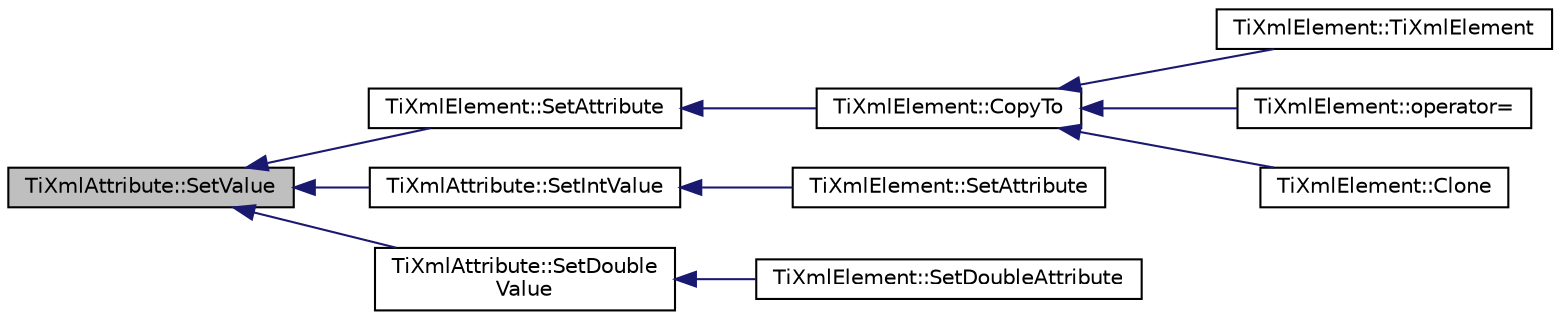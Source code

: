 digraph "TiXmlAttribute::SetValue"
{
  edge [fontname="Helvetica",fontsize="10",labelfontname="Helvetica",labelfontsize="10"];
  node [fontname="Helvetica",fontsize="10",shape=record];
  rankdir="LR";
  Node1 [label="TiXmlAttribute::SetValue",height=0.2,width=0.4,color="black", fillcolor="grey75", style="filled" fontcolor="black"];
  Node1 -> Node2 [dir="back",color="midnightblue",fontsize="10",style="solid"];
  Node2 [label="TiXmlElement::SetAttribute",height=0.2,width=0.4,color="black", fillcolor="white", style="filled",URL="$class_ti_xml_element.html#abf0b3bd7f0e4c746a89ec6e7f101fc32"];
  Node2 -> Node3 [dir="back",color="midnightblue",fontsize="10",style="solid"];
  Node3 [label="TiXmlElement::CopyTo",height=0.2,width=0.4,color="black", fillcolor="white", style="filled",URL="$class_ti_xml_element.html#a9e0c1983b840de4134f1f6bf7af00b0f"];
  Node3 -> Node4 [dir="back",color="midnightblue",fontsize="10",style="solid"];
  Node4 [label="TiXmlElement::TiXmlElement",height=0.2,width=0.4,color="black", fillcolor="white", style="filled",URL="$class_ti_xml_element.html#a1ca4465f3c2eac6a60e641cd7f1d9f7e"];
  Node3 -> Node5 [dir="back",color="midnightblue",fontsize="10",style="solid"];
  Node5 [label="TiXmlElement::operator=",height=0.2,width=0.4,color="black", fillcolor="white", style="filled",URL="$class_ti_xml_element.html#ad58d300f4cfc0016ffa6861ebb718a0b"];
  Node3 -> Node6 [dir="back",color="midnightblue",fontsize="10",style="solid"];
  Node6 [label="TiXmlElement::Clone",height=0.2,width=0.4,color="black", fillcolor="white", style="filled",URL="$class_ti_xml_element.html#a13f6df105ebb1e8dc636e75cc883be32",tooltip="Creates a new Element and returns it - the returned element is a copy. "];
  Node1 -> Node7 [dir="back",color="midnightblue",fontsize="10",style="solid"];
  Node7 [label="TiXmlAttribute::SetIntValue",height=0.2,width=0.4,color="black", fillcolor="white", style="filled",URL="$class_ti_xml_attribute.html#a7e065df640116a62ea4f4b7da5449cc8",tooltip="Set the value from an integer. "];
  Node7 -> Node8 [dir="back",color="midnightblue",fontsize="10",style="solid"];
  Node8 [label="TiXmlElement::SetAttribute",height=0.2,width=0.4,color="black", fillcolor="white", style="filled",URL="$class_ti_xml_element.html#ace6f4be75e373726d4774073d666d1a7"];
  Node1 -> Node9 [dir="back",color="midnightblue",fontsize="10",style="solid"];
  Node9 [label="TiXmlAttribute::SetDouble\lValue",height=0.2,width=0.4,color="black", fillcolor="white", style="filled",URL="$class_ti_xml_attribute.html#a0316da31373496c4368ad549bf711394",tooltip="Set the value from a double. "];
  Node9 -> Node10 [dir="back",color="midnightblue",fontsize="10",style="solid"];
  Node10 [label="TiXmlElement::SetDoubleAttribute",height=0.2,width=0.4,color="black", fillcolor="white", style="filled",URL="$class_ti_xml_element.html#a0d1dd975d75496778177e35abfe0ec0b"];
}
